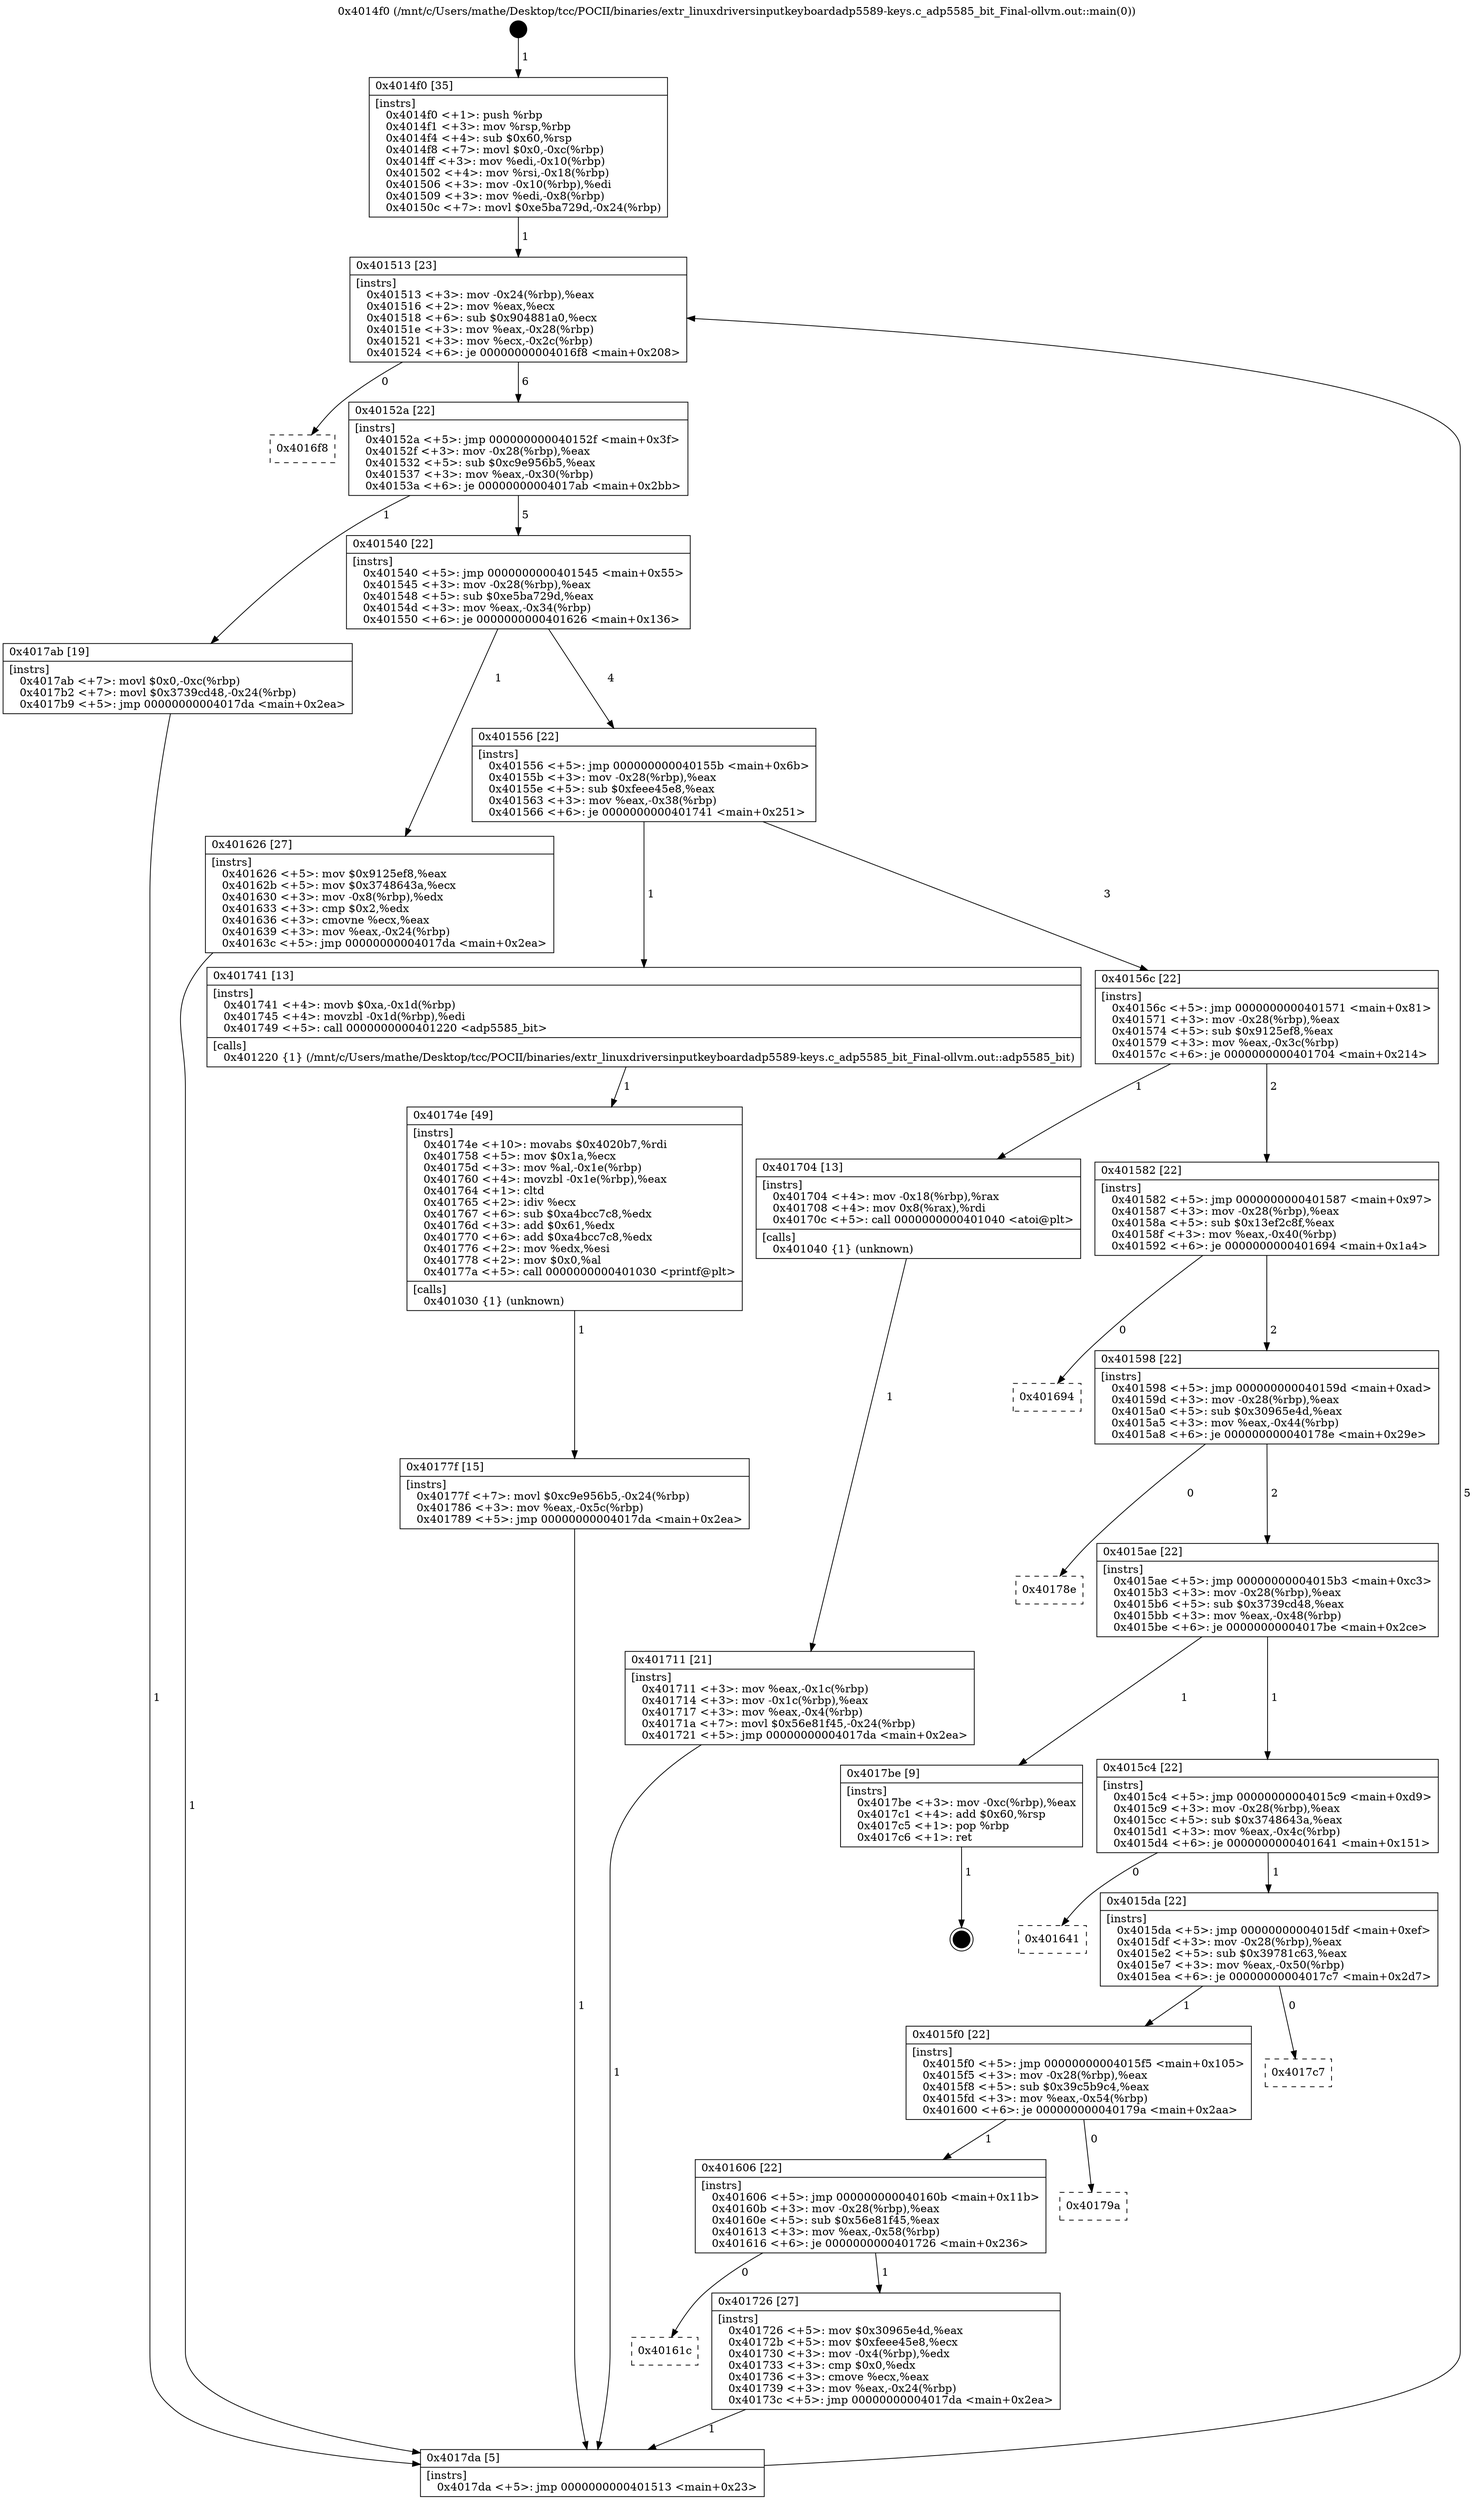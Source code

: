 digraph "0x4014f0" {
  label = "0x4014f0 (/mnt/c/Users/mathe/Desktop/tcc/POCII/binaries/extr_linuxdriversinputkeyboardadp5589-keys.c_adp5585_bit_Final-ollvm.out::main(0))"
  labelloc = "t"
  node[shape=record]

  Entry [label="",width=0.3,height=0.3,shape=circle,fillcolor=black,style=filled]
  "0x401513" [label="{
     0x401513 [23]\l
     | [instrs]\l
     &nbsp;&nbsp;0x401513 \<+3\>: mov -0x24(%rbp),%eax\l
     &nbsp;&nbsp;0x401516 \<+2\>: mov %eax,%ecx\l
     &nbsp;&nbsp;0x401518 \<+6\>: sub $0x904881a0,%ecx\l
     &nbsp;&nbsp;0x40151e \<+3\>: mov %eax,-0x28(%rbp)\l
     &nbsp;&nbsp;0x401521 \<+3\>: mov %ecx,-0x2c(%rbp)\l
     &nbsp;&nbsp;0x401524 \<+6\>: je 00000000004016f8 \<main+0x208\>\l
  }"]
  "0x4016f8" [label="{
     0x4016f8\l
  }", style=dashed]
  "0x40152a" [label="{
     0x40152a [22]\l
     | [instrs]\l
     &nbsp;&nbsp;0x40152a \<+5\>: jmp 000000000040152f \<main+0x3f\>\l
     &nbsp;&nbsp;0x40152f \<+3\>: mov -0x28(%rbp),%eax\l
     &nbsp;&nbsp;0x401532 \<+5\>: sub $0xc9e956b5,%eax\l
     &nbsp;&nbsp;0x401537 \<+3\>: mov %eax,-0x30(%rbp)\l
     &nbsp;&nbsp;0x40153a \<+6\>: je 00000000004017ab \<main+0x2bb\>\l
  }"]
  Exit [label="",width=0.3,height=0.3,shape=circle,fillcolor=black,style=filled,peripheries=2]
  "0x4017ab" [label="{
     0x4017ab [19]\l
     | [instrs]\l
     &nbsp;&nbsp;0x4017ab \<+7\>: movl $0x0,-0xc(%rbp)\l
     &nbsp;&nbsp;0x4017b2 \<+7\>: movl $0x3739cd48,-0x24(%rbp)\l
     &nbsp;&nbsp;0x4017b9 \<+5\>: jmp 00000000004017da \<main+0x2ea\>\l
  }"]
  "0x401540" [label="{
     0x401540 [22]\l
     | [instrs]\l
     &nbsp;&nbsp;0x401540 \<+5\>: jmp 0000000000401545 \<main+0x55\>\l
     &nbsp;&nbsp;0x401545 \<+3\>: mov -0x28(%rbp),%eax\l
     &nbsp;&nbsp;0x401548 \<+5\>: sub $0xe5ba729d,%eax\l
     &nbsp;&nbsp;0x40154d \<+3\>: mov %eax,-0x34(%rbp)\l
     &nbsp;&nbsp;0x401550 \<+6\>: je 0000000000401626 \<main+0x136\>\l
  }"]
  "0x40177f" [label="{
     0x40177f [15]\l
     | [instrs]\l
     &nbsp;&nbsp;0x40177f \<+7\>: movl $0xc9e956b5,-0x24(%rbp)\l
     &nbsp;&nbsp;0x401786 \<+3\>: mov %eax,-0x5c(%rbp)\l
     &nbsp;&nbsp;0x401789 \<+5\>: jmp 00000000004017da \<main+0x2ea\>\l
  }"]
  "0x401626" [label="{
     0x401626 [27]\l
     | [instrs]\l
     &nbsp;&nbsp;0x401626 \<+5\>: mov $0x9125ef8,%eax\l
     &nbsp;&nbsp;0x40162b \<+5\>: mov $0x3748643a,%ecx\l
     &nbsp;&nbsp;0x401630 \<+3\>: mov -0x8(%rbp),%edx\l
     &nbsp;&nbsp;0x401633 \<+3\>: cmp $0x2,%edx\l
     &nbsp;&nbsp;0x401636 \<+3\>: cmovne %ecx,%eax\l
     &nbsp;&nbsp;0x401639 \<+3\>: mov %eax,-0x24(%rbp)\l
     &nbsp;&nbsp;0x40163c \<+5\>: jmp 00000000004017da \<main+0x2ea\>\l
  }"]
  "0x401556" [label="{
     0x401556 [22]\l
     | [instrs]\l
     &nbsp;&nbsp;0x401556 \<+5\>: jmp 000000000040155b \<main+0x6b\>\l
     &nbsp;&nbsp;0x40155b \<+3\>: mov -0x28(%rbp),%eax\l
     &nbsp;&nbsp;0x40155e \<+5\>: sub $0xfeee45e8,%eax\l
     &nbsp;&nbsp;0x401563 \<+3\>: mov %eax,-0x38(%rbp)\l
     &nbsp;&nbsp;0x401566 \<+6\>: je 0000000000401741 \<main+0x251\>\l
  }"]
  "0x4017da" [label="{
     0x4017da [5]\l
     | [instrs]\l
     &nbsp;&nbsp;0x4017da \<+5\>: jmp 0000000000401513 \<main+0x23\>\l
  }"]
  "0x4014f0" [label="{
     0x4014f0 [35]\l
     | [instrs]\l
     &nbsp;&nbsp;0x4014f0 \<+1\>: push %rbp\l
     &nbsp;&nbsp;0x4014f1 \<+3\>: mov %rsp,%rbp\l
     &nbsp;&nbsp;0x4014f4 \<+4\>: sub $0x60,%rsp\l
     &nbsp;&nbsp;0x4014f8 \<+7\>: movl $0x0,-0xc(%rbp)\l
     &nbsp;&nbsp;0x4014ff \<+3\>: mov %edi,-0x10(%rbp)\l
     &nbsp;&nbsp;0x401502 \<+4\>: mov %rsi,-0x18(%rbp)\l
     &nbsp;&nbsp;0x401506 \<+3\>: mov -0x10(%rbp),%edi\l
     &nbsp;&nbsp;0x401509 \<+3\>: mov %edi,-0x8(%rbp)\l
     &nbsp;&nbsp;0x40150c \<+7\>: movl $0xe5ba729d,-0x24(%rbp)\l
  }"]
  "0x40174e" [label="{
     0x40174e [49]\l
     | [instrs]\l
     &nbsp;&nbsp;0x40174e \<+10\>: movabs $0x4020b7,%rdi\l
     &nbsp;&nbsp;0x401758 \<+5\>: mov $0x1a,%ecx\l
     &nbsp;&nbsp;0x40175d \<+3\>: mov %al,-0x1e(%rbp)\l
     &nbsp;&nbsp;0x401760 \<+4\>: movzbl -0x1e(%rbp),%eax\l
     &nbsp;&nbsp;0x401764 \<+1\>: cltd\l
     &nbsp;&nbsp;0x401765 \<+2\>: idiv %ecx\l
     &nbsp;&nbsp;0x401767 \<+6\>: sub $0xa4bcc7c8,%edx\l
     &nbsp;&nbsp;0x40176d \<+3\>: add $0x61,%edx\l
     &nbsp;&nbsp;0x401770 \<+6\>: add $0xa4bcc7c8,%edx\l
     &nbsp;&nbsp;0x401776 \<+2\>: mov %edx,%esi\l
     &nbsp;&nbsp;0x401778 \<+2\>: mov $0x0,%al\l
     &nbsp;&nbsp;0x40177a \<+5\>: call 0000000000401030 \<printf@plt\>\l
     | [calls]\l
     &nbsp;&nbsp;0x401030 \{1\} (unknown)\l
  }"]
  "0x401741" [label="{
     0x401741 [13]\l
     | [instrs]\l
     &nbsp;&nbsp;0x401741 \<+4\>: movb $0xa,-0x1d(%rbp)\l
     &nbsp;&nbsp;0x401745 \<+4\>: movzbl -0x1d(%rbp),%edi\l
     &nbsp;&nbsp;0x401749 \<+5\>: call 0000000000401220 \<adp5585_bit\>\l
     | [calls]\l
     &nbsp;&nbsp;0x401220 \{1\} (/mnt/c/Users/mathe/Desktop/tcc/POCII/binaries/extr_linuxdriversinputkeyboardadp5589-keys.c_adp5585_bit_Final-ollvm.out::adp5585_bit)\l
  }"]
  "0x40156c" [label="{
     0x40156c [22]\l
     | [instrs]\l
     &nbsp;&nbsp;0x40156c \<+5\>: jmp 0000000000401571 \<main+0x81\>\l
     &nbsp;&nbsp;0x401571 \<+3\>: mov -0x28(%rbp),%eax\l
     &nbsp;&nbsp;0x401574 \<+5\>: sub $0x9125ef8,%eax\l
     &nbsp;&nbsp;0x401579 \<+3\>: mov %eax,-0x3c(%rbp)\l
     &nbsp;&nbsp;0x40157c \<+6\>: je 0000000000401704 \<main+0x214\>\l
  }"]
  "0x40161c" [label="{
     0x40161c\l
  }", style=dashed]
  "0x401704" [label="{
     0x401704 [13]\l
     | [instrs]\l
     &nbsp;&nbsp;0x401704 \<+4\>: mov -0x18(%rbp),%rax\l
     &nbsp;&nbsp;0x401708 \<+4\>: mov 0x8(%rax),%rdi\l
     &nbsp;&nbsp;0x40170c \<+5\>: call 0000000000401040 \<atoi@plt\>\l
     | [calls]\l
     &nbsp;&nbsp;0x401040 \{1\} (unknown)\l
  }"]
  "0x401582" [label="{
     0x401582 [22]\l
     | [instrs]\l
     &nbsp;&nbsp;0x401582 \<+5\>: jmp 0000000000401587 \<main+0x97\>\l
     &nbsp;&nbsp;0x401587 \<+3\>: mov -0x28(%rbp),%eax\l
     &nbsp;&nbsp;0x40158a \<+5\>: sub $0x13ef2c8f,%eax\l
     &nbsp;&nbsp;0x40158f \<+3\>: mov %eax,-0x40(%rbp)\l
     &nbsp;&nbsp;0x401592 \<+6\>: je 0000000000401694 \<main+0x1a4\>\l
  }"]
  "0x401711" [label="{
     0x401711 [21]\l
     | [instrs]\l
     &nbsp;&nbsp;0x401711 \<+3\>: mov %eax,-0x1c(%rbp)\l
     &nbsp;&nbsp;0x401714 \<+3\>: mov -0x1c(%rbp),%eax\l
     &nbsp;&nbsp;0x401717 \<+3\>: mov %eax,-0x4(%rbp)\l
     &nbsp;&nbsp;0x40171a \<+7\>: movl $0x56e81f45,-0x24(%rbp)\l
     &nbsp;&nbsp;0x401721 \<+5\>: jmp 00000000004017da \<main+0x2ea\>\l
  }"]
  "0x401726" [label="{
     0x401726 [27]\l
     | [instrs]\l
     &nbsp;&nbsp;0x401726 \<+5\>: mov $0x30965e4d,%eax\l
     &nbsp;&nbsp;0x40172b \<+5\>: mov $0xfeee45e8,%ecx\l
     &nbsp;&nbsp;0x401730 \<+3\>: mov -0x4(%rbp),%edx\l
     &nbsp;&nbsp;0x401733 \<+3\>: cmp $0x0,%edx\l
     &nbsp;&nbsp;0x401736 \<+3\>: cmove %ecx,%eax\l
     &nbsp;&nbsp;0x401739 \<+3\>: mov %eax,-0x24(%rbp)\l
     &nbsp;&nbsp;0x40173c \<+5\>: jmp 00000000004017da \<main+0x2ea\>\l
  }"]
  "0x401694" [label="{
     0x401694\l
  }", style=dashed]
  "0x401598" [label="{
     0x401598 [22]\l
     | [instrs]\l
     &nbsp;&nbsp;0x401598 \<+5\>: jmp 000000000040159d \<main+0xad\>\l
     &nbsp;&nbsp;0x40159d \<+3\>: mov -0x28(%rbp),%eax\l
     &nbsp;&nbsp;0x4015a0 \<+5\>: sub $0x30965e4d,%eax\l
     &nbsp;&nbsp;0x4015a5 \<+3\>: mov %eax,-0x44(%rbp)\l
     &nbsp;&nbsp;0x4015a8 \<+6\>: je 000000000040178e \<main+0x29e\>\l
  }"]
  "0x401606" [label="{
     0x401606 [22]\l
     | [instrs]\l
     &nbsp;&nbsp;0x401606 \<+5\>: jmp 000000000040160b \<main+0x11b\>\l
     &nbsp;&nbsp;0x40160b \<+3\>: mov -0x28(%rbp),%eax\l
     &nbsp;&nbsp;0x40160e \<+5\>: sub $0x56e81f45,%eax\l
     &nbsp;&nbsp;0x401613 \<+3\>: mov %eax,-0x58(%rbp)\l
     &nbsp;&nbsp;0x401616 \<+6\>: je 0000000000401726 \<main+0x236\>\l
  }"]
  "0x40178e" [label="{
     0x40178e\l
  }", style=dashed]
  "0x4015ae" [label="{
     0x4015ae [22]\l
     | [instrs]\l
     &nbsp;&nbsp;0x4015ae \<+5\>: jmp 00000000004015b3 \<main+0xc3\>\l
     &nbsp;&nbsp;0x4015b3 \<+3\>: mov -0x28(%rbp),%eax\l
     &nbsp;&nbsp;0x4015b6 \<+5\>: sub $0x3739cd48,%eax\l
     &nbsp;&nbsp;0x4015bb \<+3\>: mov %eax,-0x48(%rbp)\l
     &nbsp;&nbsp;0x4015be \<+6\>: je 00000000004017be \<main+0x2ce\>\l
  }"]
  "0x40179a" [label="{
     0x40179a\l
  }", style=dashed]
  "0x4017be" [label="{
     0x4017be [9]\l
     | [instrs]\l
     &nbsp;&nbsp;0x4017be \<+3\>: mov -0xc(%rbp),%eax\l
     &nbsp;&nbsp;0x4017c1 \<+4\>: add $0x60,%rsp\l
     &nbsp;&nbsp;0x4017c5 \<+1\>: pop %rbp\l
     &nbsp;&nbsp;0x4017c6 \<+1\>: ret\l
  }"]
  "0x4015c4" [label="{
     0x4015c4 [22]\l
     | [instrs]\l
     &nbsp;&nbsp;0x4015c4 \<+5\>: jmp 00000000004015c9 \<main+0xd9\>\l
     &nbsp;&nbsp;0x4015c9 \<+3\>: mov -0x28(%rbp),%eax\l
     &nbsp;&nbsp;0x4015cc \<+5\>: sub $0x3748643a,%eax\l
     &nbsp;&nbsp;0x4015d1 \<+3\>: mov %eax,-0x4c(%rbp)\l
     &nbsp;&nbsp;0x4015d4 \<+6\>: je 0000000000401641 \<main+0x151\>\l
  }"]
  "0x4015f0" [label="{
     0x4015f0 [22]\l
     | [instrs]\l
     &nbsp;&nbsp;0x4015f0 \<+5\>: jmp 00000000004015f5 \<main+0x105\>\l
     &nbsp;&nbsp;0x4015f5 \<+3\>: mov -0x28(%rbp),%eax\l
     &nbsp;&nbsp;0x4015f8 \<+5\>: sub $0x39c5b9c4,%eax\l
     &nbsp;&nbsp;0x4015fd \<+3\>: mov %eax,-0x54(%rbp)\l
     &nbsp;&nbsp;0x401600 \<+6\>: je 000000000040179a \<main+0x2aa\>\l
  }"]
  "0x401641" [label="{
     0x401641\l
  }", style=dashed]
  "0x4015da" [label="{
     0x4015da [22]\l
     | [instrs]\l
     &nbsp;&nbsp;0x4015da \<+5\>: jmp 00000000004015df \<main+0xef\>\l
     &nbsp;&nbsp;0x4015df \<+3\>: mov -0x28(%rbp),%eax\l
     &nbsp;&nbsp;0x4015e2 \<+5\>: sub $0x39781c63,%eax\l
     &nbsp;&nbsp;0x4015e7 \<+3\>: mov %eax,-0x50(%rbp)\l
     &nbsp;&nbsp;0x4015ea \<+6\>: je 00000000004017c7 \<main+0x2d7\>\l
  }"]
  "0x4017c7" [label="{
     0x4017c7\l
  }", style=dashed]
  Entry -> "0x4014f0" [label=" 1"]
  "0x401513" -> "0x4016f8" [label=" 0"]
  "0x401513" -> "0x40152a" [label=" 6"]
  "0x4017be" -> Exit [label=" 1"]
  "0x40152a" -> "0x4017ab" [label=" 1"]
  "0x40152a" -> "0x401540" [label=" 5"]
  "0x4017ab" -> "0x4017da" [label=" 1"]
  "0x401540" -> "0x401626" [label=" 1"]
  "0x401540" -> "0x401556" [label=" 4"]
  "0x401626" -> "0x4017da" [label=" 1"]
  "0x4014f0" -> "0x401513" [label=" 1"]
  "0x4017da" -> "0x401513" [label=" 5"]
  "0x40177f" -> "0x4017da" [label=" 1"]
  "0x401556" -> "0x401741" [label=" 1"]
  "0x401556" -> "0x40156c" [label=" 3"]
  "0x40174e" -> "0x40177f" [label=" 1"]
  "0x40156c" -> "0x401704" [label=" 1"]
  "0x40156c" -> "0x401582" [label=" 2"]
  "0x401704" -> "0x401711" [label=" 1"]
  "0x401711" -> "0x4017da" [label=" 1"]
  "0x401741" -> "0x40174e" [label=" 1"]
  "0x401582" -> "0x401694" [label=" 0"]
  "0x401582" -> "0x401598" [label=" 2"]
  "0x401726" -> "0x4017da" [label=" 1"]
  "0x401598" -> "0x40178e" [label=" 0"]
  "0x401598" -> "0x4015ae" [label=" 2"]
  "0x401606" -> "0x401726" [label=" 1"]
  "0x4015ae" -> "0x4017be" [label=" 1"]
  "0x4015ae" -> "0x4015c4" [label=" 1"]
  "0x401606" -> "0x40161c" [label=" 0"]
  "0x4015c4" -> "0x401641" [label=" 0"]
  "0x4015c4" -> "0x4015da" [label=" 1"]
  "0x4015f0" -> "0x40179a" [label=" 0"]
  "0x4015da" -> "0x4017c7" [label=" 0"]
  "0x4015da" -> "0x4015f0" [label=" 1"]
  "0x4015f0" -> "0x401606" [label=" 1"]
}

